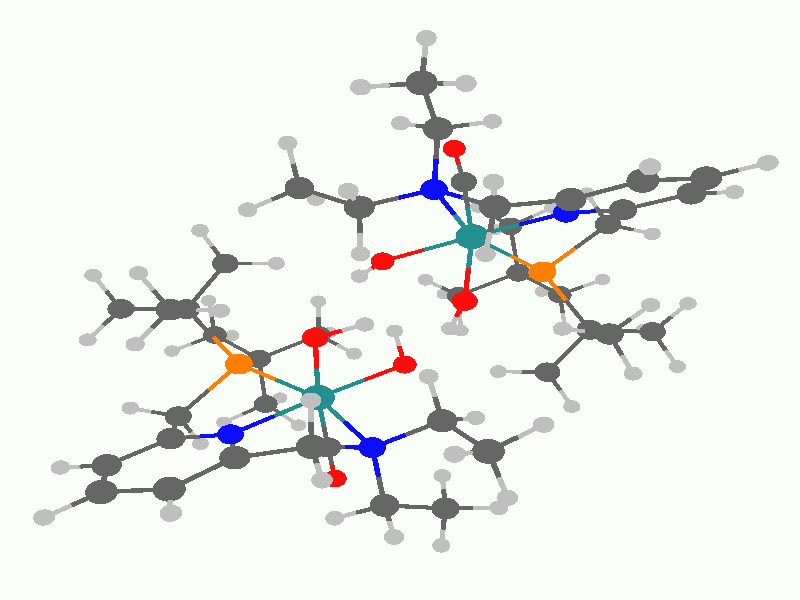 global_settings {
	ambient_light rgb <0.200000002980232, 0.200000002980232, 0.200000002980232>
	max_trace_level 15
}

background { color rgb <0.974929427023728,1,0.97270160982681> }

camera {
	perspective
	location <-0.470935408008446, -21.612779753282, -2.29847526050865>
	angle 40
	up <-0.616991521947924, 0.0740956193651571, -0.783473867487154>
	right <-0.786954160731024, -0.0518146642270916, 0.614832001020737> * 1
	direction <0.00496092254660266, 0.995904151895115, 0.0902790644920466> }

light_source {
	<-85.8230529275135, -79.3100314869976, -11.8177822213309>
	color rgb <1, 1, 1>
	fade_distance 160.955698972854
	fade_power 0
	parallel
	point_at <85.8230529275135, 79.3100314869976, 11.8177822213309>
}

light_source {
	<16.1076207495295, 47.5841976692856, -80.0881575352262>
	color rgb <0.300000011920929, 0.300000011920929, 0.300000011920929>
	fade_distance 160.955698972854
	fade_power 0
	parallel
	point_at <-16.1076207495295, -47.5841976692856, 80.0881575352262>
}

#default {
	finish {ambient .8 diffuse 1 specular 1 roughness .005 metallic 0.5}
}

union {
}
union {
cylinder {
	<-4.42084, -2.44844, -5.00597>, 	<-4.08813586723129, -2.57717510894418, -4.65252805047568>, 0.05
	pigment { rgbt <0.75, 0.75, 0.75, 0> }
}
cylinder {
	<-4.08813586723129, -2.57717510894418, -4.65252805047568>, 	<-3.69183, -2.73052, -4.23152>, 0.05
	pigment { rgbt <0.400000005960464, 0.400000005960464, 0.400000005960464, 0> }
}
cylinder {
	<-2.77234, -3.0485, -4.74444>, 	<-3.19195616277759, -2.90338744038541, -4.51036510825362>, 0.05
	pigment { rgbt <0.75, 0.75, 0.75, 0> }
}
cylinder {
	<-3.19195616277759, -2.90338744038541, -4.51036510825362>, 	<-3.69183, -2.73052, -4.23152>, 0.05
	pigment { rgbt <0.400000005960464, 0.400000005960464, 0.400000005960464, 0> }
}
cylinder {
	<-1.11536, -1.29884, -4.73276>, 	<-0.884022733233201, -1.24971728604551, -4.28938677254403>, 0.05
	pigment { rgbt <0.75, 0.75, 0.75, 0> }
}
cylinder {
	<-0.884022733233201, -1.24971728604551, -4.28938677254403>, 	<-0.60849, -1.19121, -3.76131>, 0.05
	pigment { rgbt <0.400000005960464, 0.400000005960464, 0.400000005960464, 0> }
}
cylinder {
	<4.16382, 1.16053, -4.65719>, 	<4.25564227347063, 1.29186118606761, -4.17981460499805>, 0.05
	pigment { rgbt <0.75, 0.75, 0.75, 0> }
}
cylinder {
	<4.25564227347063, 1.29186118606761, -4.17981460499805>, 	<4.36497, 1.44823, -3.61143>, 0.05
	pigment { rgbt <0.400000005960464, 0.400000005960464, 0.400000005960464, 0> }
}
cylinder {
	<1.68202, 1.04433, -4.26091>, 	<1.77331035025279, 1.23523223200769, -3.80414328127933>, 0.05
	pigment { rgbt <0.75, 0.75, 0.75, 0> }
}
cylinder {
	<1.77331035025279, 1.23523223200769, -3.80414328127933>, 	<1.88201, 1.46254, -3.26027>, 0.05
	pigment { rgbt <0.400000005960464, 0.400000005960464, 0.400000005960464, 0> }
}
cylinder {
	<-3.69183, -2.73052, -4.23152>, 	<-3.91635596223518, -3.2035727506596, -3.94228150436577>, 0.05
	pigment { rgbt <0.400000005960464, 0.400000005960464, 0.400000005960464, 0> }
}
cylinder {
	<-3.91635596223518, -3.2035727506596, -3.94228150436577>, 	<-4.10485, -3.60071, -3.69946>, 0.05
	pigment { rgbt <0.75, 0.75, 0.75, 0> }
}
cylinder {
	<-3.69183, -2.73052, -4.23152>, 	<-3.57702, -2.13332, -3.77439>, 0.05
	pigment { rgbt <0.400000005960464, 0.400000005960464, 0.400000005960464, 0> }
}
cylinder {
	<-3.57702, -2.13332, -3.77439>, 	<-3.46221, -1.53612, -3.31726>, 0.05
	pigment { rgbt <0.400000005960464, 0.400000005960464, 0.400000005960464, 0> }
}
cylinder {
	<3.06562, -0.85253, -3.97218>, 	<3.13559950091484, -0.745791745000331, -3.48466999131091>, 0.05
	pigment { rgbt <0.75, 0.75, 0.75, 0> }
}
cylinder {
	<3.13559950091484, -0.745791745000331, -3.48466999131091>, 	<3.21891, -0.61872, -2.90429>, 0.05
	pigment { rgbt <0.400000005960464, 0.400000005960464, 0.400000005960464, 0> }
}
cylinder {
	<0.45669, -1.41554, -3.91019>, 	<-0.0293635724144169, -1.31317570673527, -3.84225438737016>, 0.05
	pigment { rgbt <0.75, 0.75, 0.75, 0> }
}
cylinder {
	<-0.0293635724144169, -1.31317570673527, -3.84225438737016>, 	<-0.60849, -1.19121, -3.76131>, 0.05
	pigment { rgbt <0.400000005960464, 0.400000005960464, 0.400000005960464, 0> }
}
cylinder {
	<-3.11689, -0.67633, -3.90443>, 	<-3.27443930537578, -1.06860185587004, -3.6365386944356>, 0.05
	pigment { rgbt <0.75, 0.75, 0.75, 0> }
}
cylinder {
	<-3.27443930537578, -1.06860185587004, -3.6365386944356>, 	<-3.46221, -1.53612, -3.31726>, 0.05
	pigment { rgbt <0.400000005960464, 0.400000005960464, 0.400000005960464, 0> }
}
cylinder {
	<-0.60849, -1.19121, -3.76131>, 	<-0.652333603971384, -0.624086323186272, -3.5764384017043>, 0.05
	pigment { rgbt <0.400000005960464, 0.400000005960464, 0.400000005960464, 0> }
}
cylinder {
	<-0.652333603971384, -0.624086323186272, -3.5764384017043>, 	<-0.68914, -0.14799, -3.42124>, 0.05
	pigment { rgbt <0.75, 0.75, 0.75, 0> }
}
cylinder {
	<-0.60849, -1.19121, -3.76131>, 	<-0.88227, -1.65628, -3.23092>, 0.05
	pigment { rgbt <0.400000005960464, 0.400000005960464, 0.400000005960464, 0> }
}
cylinder {
	<-0.88227, -1.65628, -3.23092>, 	<-1.15605, -2.12135, -2.70053>, 0.05
	pigment { rgbt <0.400000005960464, 0.400000005960464, 0.400000005960464, 0> }
}
cylinder {
	<4.36497, 1.44823, -3.61143>, 	<4.42314437222921, 2.04071996511947, -3.59905224257328>, 0.05
	pigment { rgbt <0.400000005960464, 0.400000005960464, 0.400000005960464, 0> }
}
cylinder {
	<4.42314437222921, 2.04071996511947, -3.59905224257328>, 	<4.47194, 2.53769, -3.58867>, 0.05
	pigment { rgbt <0.75, 0.75, 0.75, 0> }
}
cylinder {
	<4.36497, 1.44823, -3.61143>, 	<4.89004854388562, 1.20173027959758, -3.46528280338526>, 0.05
	pigment { rgbt <0.400000005960464, 0.400000005960464, 0.400000005960464, 0> }
}
cylinder {
	<4.89004854388562, 1.20173027959758, -3.46528280338526>, 	<5.33086, 0.99479, -3.34259>, 0.05
	pigment { rgbt <0.75, 0.75, 0.75, 0> }
}
cylinder {
	<4.36497, 1.44823, -3.61143>, 	<3.7901, 1.17781, -3.183015>, 0.05
	pigment { rgbt <0.400000005960464, 0.400000005960464, 0.400000005960464, 0> }
}
cylinder {
	<3.7901, 1.17781, -3.183015>, 	<3.21523, 0.90739, -2.7546>, 0.05
	pigment { rgbt <0.400000005960464, 0.400000005960464, 0.400000005960464, 0> }
}
cylinder {
	<1.90016, 2.55632, -3.36662>, 	<1.89187765718432, 2.05719818595419, -3.31808957804698>, 0.05
	pigment { rgbt <0.75, 0.75, 0.75, 0> }
}
cylinder {
	<1.89187765718432, 2.05719818595419, -3.31808957804698>, 	<1.88201, 1.46254, -3.26027>, 0.05
	pigment { rgbt <0.400000005960464, 0.400000005960464, 0.400000005960464, 0> }
}
cylinder {
	<-3.46221, -1.53612, -3.31726>, 	<-3.98018900602792, -1.36993506889937, -3.06896930768989>, 0.05
	pigment { rgbt <0.400000005960464, 0.400000005960464, 0.400000005960464, 0> }
}
cylinder {
	<-3.98018900602792, -1.36993506889937, -3.06896930768989>, 	<-4.41501, -1.23043, -2.86054>, 0.05
	pigment { rgbt <0.75, 0.75, 0.75, 0> }
}
cylinder {
	<-3.46221, -1.53612, -3.31726>, 	<-2.97030554007566, -1.63276722740413, -2.75672030808076>, 0.05
	pigment { rgbt <0.400000005960464, 0.400000005960464, 0.400000005960464, 0> }
}
cylinder {
	<-2.97030554007566, -1.63276722740413, -2.75672030808076>, 	<-2.4941, -1.72633, -2.21407>, 0.05
	pigment { rgbt <0.0500000007450581, 0.0500000007450581, 1, 0> }
}
cylinder {
	<1.88201, 1.46254, -3.26027>, 	<2.54862, 1.184965, -3.007435>, 0.05
	pigment { rgbt <0.400000005960464, 0.400000005960464, 0.400000005960464, 0> }
}
cylinder {
	<2.54862, 1.184965, -3.007435>, 	<3.21523, 0.90739, -2.7546>, 0.05
	pigment { rgbt <0.400000005960464, 0.400000005960464, 0.400000005960464, 0> }
}
cylinder {
	<1.88201, 1.46254, -3.26027>, 	<1.41984403419989, 1.32441756114436, -2.90733634316185>, 0.05
	pigment { rgbt <0.400000005960464, 0.400000005960464, 0.400000005960464, 0> }
}
cylinder {
	<1.41984403419989, 1.32441756114436, -2.90733634316185>, 	<1.03191, 1.20848, -2.61109>, 0.05
	pigment { rgbt <0.75, 0.75, 0.75, 0> }
}
cylinder {
	<-1.19394, -3.16363, -3.07447>, 	<-1.1766364772204, -2.68764383682442, -2.90369989421473>, 0.05
	pigment { rgbt <0.75, 0.75, 0.75, 0> }
}
cylinder {
	<-1.1766364772204, -2.68764383682442, -2.90369989421473>, 	<-1.15605, -2.12135, -2.70053>, 0.05
	pigment { rgbt <0.400000005960464, 0.400000005960464, 0.400000005960464, 0> }
}
cylinder {
	<3.21891, -0.61872, -2.90429>, 	<3.21707, 0.144335, -2.829445>, 0.05
	pigment { rgbt <0.400000005960464, 0.400000005960464, 0.400000005960464, 0> }
}
cylinder {
	<3.21707, 0.144335, -2.829445>, 	<3.21523, 0.90739, -2.7546>, 0.05
	pigment { rgbt <0.400000005960464, 0.400000005960464, 0.400000005960464, 0> }
}
cylinder {
	<3.21891, -0.61872, -2.90429>, 	<3.74703151561761, -0.854648014886741, -2.74952865834527>, 0.05
	pigment { rgbt <0.400000005960464, 0.400000005960464, 0.400000005960464, 0> }
}
cylinder {
	<3.74703151561761, -0.854648014886741, -2.74952865834527>, 	<4.19048, -1.05275, -2.61958>, 0.05
	pigment { rgbt <0.75, 0.75, 0.75, 0> }
}
cylinder {
	<3.21891, -0.61872, -2.90429>, 	<2.78751764246967, -0.870723844202759, -2.57410468233532>, 0.05
	pigment { rgbt <0.400000005960464, 0.400000005960464, 0.400000005960464, 0> }
}
cylinder {
	<2.78751764246967, -0.870723844202759, -2.57410468233532>, 	<2.42528, -1.08233, -2.29685>, 0.05
	pigment { rgbt <0.75, 0.75, 0.75, 0> }
}
cylinder {
	<-3.88678, 1.76908, -2.83721>, 	<-3.64696472883295, 1.46525254752365, -2.42150386421602>, 0.05
	pigment { rgbt <1, 0.0500000007450581, 0.0500000007450581, 0> }
}
cylinder {
	<-3.64696472883295, 1.46525254752365, -2.42150386421602>, 	<-3.39499, 1.14602, -1.98472>, 0.05
	pigment { rgbt <0.400000005960464, 0.400000005960464, 0.400000005960464, 0> }
}
cylinder {
	<3.21523, 0.90739, -2.7546>, 	<3.3034345124348, 1.10315047017782, -1.83273145553524>, 0.05
	pigment { rgbt <0.400000005960464, 0.400000005960464, 0.400000005960464, 0> }
}
cylinder {
	<3.3034345124348, 1.10315047017782, -1.83273145553524>, 	<3.39313, 1.30222, -0.89528>, 0.05
	pigment { rgbt <1, 0.5, 0, 0> }
}
cylinder {
	<3.14665, 3.90086, -2.70611>, 	<3.40990341228921, 3.9733705665972, -2.28711900044965>, 0.05
	pigment { rgbt <0.75, 0.75, 0.75, 0> }
}
cylinder {
	<3.40990341228921, 3.9733705665972, -2.28711900044965>, 	<3.72369, 4.0598, -1.7877>, 0.05
	pigment { rgbt <0.400000005960464, 0.400000005960464, 0.400000005960464, 0> }
}
cylinder {
	<-1.15605, -2.12135, -2.70053>, 	<-1.83594227256626, -1.92063175665399, -2.45334910622728>, 0.05
	pigment { rgbt <0.400000005960464, 0.400000005960464, 0.400000005960464, 0> }
}
cylinder {
	<-1.83594227256626, -1.92063175665399, -2.45334910622728>, 	<-2.4941, -1.72633, -2.21407>, 0.05
	pigment { rgbt <0.0500000007450581, 0.0500000007450581, 1, 0> }
}
cylinder {
	<-1.15605, -2.12135, -2.70053>, 	<-0.796387454640821, -2.11639667444485, -2.22418428623954>, 0.05
	pigment { rgbt <0.400000005960464, 0.400000005960464, 0.400000005960464, 0> }
}
cylinder {
	<-0.796387454640821, -2.11639667444485, -2.22418428623954>, 	<-0.49457, -2.11224, -1.82445>, 0.05
	pigment { rgbt <0.75, 0.75, 0.75, 0> }
}
cylinder {
	<-2.4941, -1.72633, -2.21407>, 	<-2.73024073784883, -2.22895970941482, -1.74676130619668>, 0.05
	pigment { rgbt <0.0500000007450581, 0.0500000007450581, 1, 0> }
}
cylinder {
	<-2.73024073784883, -2.22895970941482, -1.74676130619668>, 	<-2.97419, -2.74821, -1.264>, 0.05
	pigment { rgbt <0.400000005960464, 0.400000005960464, 0.400000005960464, 0> }
}
cylinder {
	<-2.4941, -1.72633, -2.21407>, 	<-2.50552238424368, -0.849176823492165, -1.51630039548803>, 0.05
	pigment { rgbt <0.0500000007450581, 0.0500000007450581, 1, 0> }
}
cylinder {
	<-2.50552238424368, -0.849176823492165, -1.51630039548803>, 	<-2.51776, 0.09058, -0.76873>, 0.05
	pigment { rgbt <0.140000000596046, 0.560000002384186, 0.560000002384186, 0> }
}
cylinder {
	<4.79216, 3.92069, -2.01152>, 	<4.30452844569287, 3.98417744047064, -1.90937235478299>, 0.05
	pigment { rgbt <0.75, 0.75, 0.75, 0> }
}
cylinder {
	<4.30452844569287, 3.98417744047064, -1.90937235478299>, 	<3.72369, 4.0598, -1.7877>, 0.05
	pigment { rgbt <0.400000005960464, 0.400000005960464, 0.400000005960464, 0> }
}
cylinder {
	<-3.39499, 1.14602, -1.98472>, 	<-2.96977068872569, 0.634417033969021, -1.39529370322898>, 0.05
	pigment { rgbt <0.400000005960464, 0.400000005960464, 0.400000005960464, 0> }
}
cylinder {
	<-2.96977068872569, 0.634417033969021, -1.39529370322898>, 	<-2.51776, 0.09058, -0.76873>, 0.05
	pigment { rgbt <0.140000000596046, 0.560000002384186, 0.560000002384186, 0> }
}
cylinder {
	<3.72369, 4.0598, -1.7877>, 	<3.64940214868672, 4.63330786471136, -1.62962906206145>, 0.05
	pigment { rgbt <0.400000005960464, 0.400000005960464, 0.400000005960464, 0> }
}
cylinder {
	<3.64940214868672, 4.63330786471136, -1.62962906206145>, 	<3.58701, 5.11498, -1.49687>, 0.05
	pigment { rgbt <0.75, 0.75, 0.75, 0> }
}
cylinder {
	<3.72369, 4.0598, -1.7877>, 	<3.491055, 3.622865, -1.20544>, 0.05
	pigment { rgbt <0.400000005960464, 0.400000005960464, 0.400000005960464, 0> }
}
cylinder {
	<3.491055, 3.622865, -1.20544>, 	<3.25842, 3.18593, -0.62318>, 0.05
	pigment { rgbt <0.400000005960464, 0.400000005960464, 0.400000005960464, 0> }
}
cylinder {
	<-3.1529, -3.72018, -1.75468>, 	<-3.07131942228876, -3.27647861721227, -1.53068605522158>, 0.05
	pigment { rgbt <0.75, 0.75, 0.75, 0> }
}
cylinder {
	<-3.07131942228876, -3.27647861721227, -1.53068605522158>, 	<-2.97419, -2.74821, -1.264>, 0.05
	pigment { rgbt <0.400000005960464, 0.400000005960464, 0.400000005960464, 0> }
}
cylinder {
	<5.89468, 1.17571, -1.33728>, 	<5.5710082907597, 1.02495523011785, -0.985674010024246>, 0.05
	pigment { rgbt <0.75, 0.75, 0.75, 0> }
}
cylinder {
	<5.5710082907597, 1.02495523011785, -0.985674010024246>, 	<5.18533, 0.84532, -0.56671>, 0.05
	pigment { rgbt <0.400000005960464, 0.400000005960464, 0.400000005960464, 0> }
}
cylinder {
	<-0.11798, 0.2395, -1.31847>, 	<-0.404268230080055, 0.589100675532531, -1.31364849944952>, 0.05
	pigment { rgbt <0.75, 0.75, 0.75, 0> }
}
cylinder {
	<-0.404268230080055, 0.589100675532531, -1.31364849944952>, 	<-0.73313, 0.99069, -1.30811>, 0.05
	pigment { rgbt <1, 0.0500000007450581, 0.0500000007450581, 0> }
}
cylinder {
	<-0.73313, 0.99069, -1.30811>, 	<-1.58889509193323, 0.559069598628278, -1.0494667096334>, 0.05
	pigment { rgbt <1, 0.0500000007450581, 0.0500000007450581, 0> }
}
cylinder {
	<-1.58889509193323, 0.559069598628278, -1.0494667096334>, 	<-2.51776, 0.09058, -0.76873>, 0.05
	pigment { rgbt <0.140000000596046, 0.560000002384186, 0.560000002384186, 0> }
}
cylinder {
	<-2.97419, -2.74821, -1.264>, 	<-3.589055, -2.512795, -0.90601>, 0.05
	pigment { rgbt <0.400000005960464, 0.400000005960464, 0.400000005960464, 0> }
}
cylinder {
	<-3.589055, -2.512795, -0.90601>, 	<-4.20392, -2.27738, -0.54802>, 0.05
	pigment { rgbt <0.400000005960464, 0.400000005960464, 0.400000005960464, 0> }
}
cylinder {
	<-2.97419, -2.74821, -1.264>, 	<-2.53895742314107, -2.80619136525526, -0.856575866437773>, 0.05
	pigment { rgbt <0.400000005960464, 0.400000005960464, 0.400000005960464, 0> }
}
cylinder {
	<-2.53895742314107, -2.80619136525526, -0.856575866437773>, 	<-2.17348, -2.85488, -0.51445>, 0.05
	pigment { rgbt <0.75, 0.75, 0.75, 0> }
}
cylinder {
	<1.12549, 3.11974, -1.16533>, 	<1.42138642864453, 3.25994205532863, -0.78541455551408>, 0.05
	pigment { rgbt <0.75, 0.75, 0.75, 0> }
}
cylinder {
	<1.42138642864453, 3.25994205532863, -0.78541455551408>, 	<1.77392, 3.42698, -0.33278>, 0.05
	pigment { rgbt <0.400000005960464, 0.400000005960464, 0.400000005960464, 0> }
}
cylinder {
	<-3.4845, 3.3983, -1.16373>, 	<-3.61472517646832, 3.60069459348196, -0.726065205399569>, 0.05
	pigment { rgbt <0.75, 0.75, 0.75, 0> }
}
cylinder {
	<-3.61472517646832, 3.60069459348196, -0.726065205399569>, 	<-3.76998, 3.84199, -0.20428>, 0.05
	pigment { rgbt <0.400000005960464, 0.400000005960464, 0.400000005960464, 0> }
}
cylinder {
	<7.28349, -0.91982, -1.0639>, 	<6.88738195896312, -1.13529237802691, -0.854473889527075>, 0.05
	pigment { rgbt <0.75, 0.75, 0.75, 0> }
}
cylinder {
	<6.88738195896312, -1.13529237802691, -0.854473889527075>, 	<6.41479, -1.39237, -0.60461>, 0.05
	pigment { rgbt <0.400000005960464, 0.400000005960464, 0.400000005960464, 0> }
}
cylinder {
	<3.39313, 1.30222, -0.89528>, 	<3.3252101847566, 2.2519730634114, -0.758089132746419>, 0.05
	pigment { rgbt <1, 0.5, 0, 0> }
}
cylinder {
	<3.3252101847566, 2.2519730634114, -0.758089132746419>, 	<3.25842, 3.18593, -0.62318>, 0.05
	pigment { rgbt <0.400000005960464, 0.400000005960464, 0.400000005960464, 0> }
}
cylinder {
	<3.39313, 1.30222, -0.89528>, 	<4.29686254361419, 1.07182417410037, -0.729595700337398>, 0.05
	pigment { rgbt <1, 0.5, 0, 0> }
}
cylinder {
	<4.29686254361419, 1.07182417410037, -0.729595700337398>, 	<5.18533, 0.84532, -0.56671>, 0.05
	pigment { rgbt <0.400000005960464, 0.400000005960464, 0.400000005960464, 0> }
}
cylinder {
	<3.39313, 1.30222, -0.89528>, 	<2.94822463364259, 0.590028430521266, -0.124122819022858>, 0.05
	pigment { rgbt <1, 0.5, 0, 0> }
}
cylinder {
	<2.94822463364259, 0.590028430521266, -0.124122819022858>, 	<2.48771, -0.14715, 0.67409>, 0.05
	pigment { rgbt <0.140000000596046, 0.560000002384186, 0.560000002384186, 0> }
}
cylinder {
	<-2.51776, 0.09058, -0.76873>, 	<-3.38547785085295, -0.461017554298843, -0.483435250488845>, 0.05
	pigment { rgbt <0.140000000596046, 0.560000002384186, 0.560000002384186, 0> }
}
cylinder {
	<-3.38547785085295, -0.461017554298843, -0.483435250488845>, 	<-4.18814, -0.97126, -0.21953>, 0.05
	pigment { rgbt <0.0500000007450581, 0.0500000007450581, 1, 0> }
}
cylinder {
	<-2.51776, 0.09058, -0.76873>, 	<-1.88726808668776, -0.565882010615889, -0.198304022303463>, 0.05
	pigment { rgbt <0.140000000596046, 0.560000002384186, 0.560000002384186, 0> }
}
cylinder {
	<-1.88726808668776, -0.565882010615889, -0.198304022303463>, 	<-1.30655, -1.17052, 0.32709>, 0.05
	pigment { rgbt <1, 0.0500000007450581, 0.0500000007450581, 0> }
}
cylinder {
	<-2.51776, 0.09058, -0.76873>, 	<-2.87175305756607, 0.745544725203721, 0.142155505408899>, 0.05
	pigment { rgbt <0.140000000596046, 0.560000002384186, 0.560000002384186, 0> }
}
cylinder {
	<-2.87175305756607, 0.745544725203721, 0.142155505408899>, 	<-3.21371, 1.37824, 1.02207>, 0.05
	pigment { rgbt <1, 0.5, 0, 0> }
}
cylinder {
	<1.44261, -1.31103, -0.69485>, 	<0.949183628981974, -1.29801063711318, -0.527581116474214>, 0.05
	pigment { rgbt <1, 0.0500000007450581, 0.0500000007450581, 0> }
}
cylinder {
	<0.949183628981974, -1.29801063711318, -0.527581116474214>, 	<0.51938, -1.28667, -0.38188>, 0.05
	pigment { rgbt <0.75, 0.75, 0.75, 0> }
}
cylinder {
	<1.44261, -1.31103, -0.69485>, 	<1.9438423542646, -0.752830485617178, -0.0383032398363922>, 0.05
	pigment { rgbt <1, 0.0500000007450581, 0.0500000007450581, 0> }
}
cylinder {
	<1.9438423542646, -0.752830485617178, -0.0383032398363922>, 	<2.48771, -0.14715, 0.67409>, 0.05
	pigment { rgbt <0.140000000596046, 0.560000002384186, 0.560000002384186, 0> }
}
cylinder {
	<3.25842, 3.18593, -0.62318>, 	<2.51617, 3.306455, -0.47798>, 0.05
	pigment { rgbt <0.400000005960464, 0.400000005960464, 0.400000005960464, 0> }
}
cylinder {
	<2.51617, 3.306455, -0.47798>, 	<1.77392, 3.42698, -0.33278>, 0.05
	pigment { rgbt <0.400000005960464, 0.400000005960464, 0.400000005960464, 0> }
}
cylinder {
	<3.25842, 3.18593, -0.62318>, 	<3.666965, 3.39808, -0.01233>, 0.05
	pigment { rgbt <0.400000005960464, 0.400000005960464, 0.400000005960464, 0> }
}
cylinder {
	<3.666965, 3.39808, -0.01233>, 	<4.07551, 3.61023, 0.59852>, 0.05
	pigment { rgbt <0.400000005960464, 0.400000005960464, 0.400000005960464, 0> }
}
cylinder {
	<6.41479, -1.39237, -0.60461>, 	<5.850155, -1.01063, -0.46164>, 0.05
	pigment { rgbt <0.400000005960464, 0.400000005960464, 0.400000005960464, 0> }
}
cylinder {
	<5.850155, -1.01063, -0.46164>, 	<5.28552, -0.62889, -0.31867>, 0.05
	pigment { rgbt <0.400000005960464, 0.400000005960464, 0.400000005960464, 0> }
}
cylinder {
	<6.41479, -1.39237, -0.60461>, 	<6.41587, -2.07012, -0.44645>, 0.05
	pigment { rgbt <0.400000005960464, 0.400000005960464, 0.400000005960464, 0> }
}
cylinder {
	<6.41587, -2.07012, -0.44645>, 	<6.41695, -2.74787, -0.28829>, 0.05
	pigment { rgbt <0.400000005960464, 0.400000005960464, 0.400000005960464, 0> }
}
cylinder {
	<5.18533, 0.84532, -0.56671>, 	<5.235425, 0.108215, -0.44269>, 0.05
	pigment { rgbt <0.400000005960464, 0.400000005960464, 0.400000005960464, 0> }
}
cylinder {
	<5.235425, 0.108215, -0.44269>, 	<5.28552, -0.62889, -0.31867>, 0.05
	pigment { rgbt <0.400000005960464, 0.400000005960464, 0.400000005960464, 0> }
}
cylinder {
	<5.18533, 0.84532, -0.56671>, 	<5.32649269462766, 1.12816175196718, -0.0576524616669265>, 0.05
	pigment { rgbt <0.400000005960464, 0.400000005960464, 0.400000005960464, 0> }
}
cylinder {
	<5.32649269462766, 1.12816175196718, -0.0576524616669265>, 	<5.44504, 1.36569, 0.36985>, 0.05
	pigment { rgbt <0.75, 0.75, 0.75, 0> }
}
cylinder {
	<-4.20392, -2.27738, -0.54802>, 	<-4.19588940912387, -1.61268320943424, -0.380848339866976>, 0.05
	pigment { rgbt <0.400000005960464, 0.400000005960464, 0.400000005960464, 0> }
}
cylinder {
	<-4.19588940912387, -1.61268320943424, -0.380848339866976>, 	<-4.18814, -0.97126, -0.21953>, 0.05
	pigment { rgbt <0.0500000007450581, 0.0500000007450581, 1, 0> }
}
cylinder {
	<-4.20392, -2.27738, -0.54802>, 	<-4.74146, -2.68232, -0.374755>, 0.05
	pigment { rgbt <0.400000005960464, 0.400000005960464, 0.400000005960464, 0> }
}
cylinder {
	<-4.74146, -2.68232, -0.374755>, 	<-5.279, -3.08726, -0.20149>, 0.05
	pigment { rgbt <0.400000005960464, 0.400000005960464, 0.400000005960464, 0> }
}
cylinder {
	<7.29594, -3.35964, -0.49892>, 	<6.89510159004883, -3.08065967706592, -0.402868174281829>, 0.05
	pigment { rgbt <0.75, 0.75, 0.75, 0> }
}
cylinder {
	<6.89510159004883, -3.08065967706592, -0.402868174281829>, 	<6.41695, -2.74787, -0.28829>, 0.05
	pigment { rgbt <0.400000005960464, 0.400000005960464, 0.400000005960464, 0> }
}
cylinder {
	<-5.27592, -4.14092, -0.48292>, 	<-5.27732444178365, -3.66046411371445, -0.354591411957042>, 0.05
	pigment { rgbt <0.75, 0.75, 0.75, 0> }
}
cylinder {
	<-5.27732444178365, -3.66046411371445, -0.354591411957042>, 	<-5.279, -3.08726, -0.20149>, 0.05
	pigment { rgbt <0.400000005960464, 0.400000005960464, 0.400000005960464, 0> }
}
cylinder {
	<1.77392, 3.42698, -0.33278>, 	<1.68470249643327, 4.01105435795258, -0.230882360227287>, 0.05
	pigment { rgbt <0.400000005960464, 0.400000005960464, 0.400000005960464, 0> }
}
cylinder {
	<1.68470249643327, 4.01105435795258, -0.230882360227287>, 	<1.60977, 4.50161, -0.1453>, 0.05
	pigment { rgbt <0.75, 0.75, 0.75, 0> }
}
cylinder {
	<1.77392, 3.42698, -0.33278>, 	<1.59884797019623, 3.11510780381993, 0.146509853298347>, 0.05
	pigment { rgbt <0.400000005960464, 0.400000005960464, 0.400000005960464, 0> }
}
cylinder {
	<1.59884797019623, 3.11510780381993, 0.146509853298347>, 	<1.45188, 2.8533, 0.54886>, 0.05
	pigment { rgbt <0.75, 0.75, 0.75, 0> }
}
cylinder {
	<5.28552, -0.62889, -0.31867>, 	<4.73173769152158, -0.921083422177627, -0.0358452094401414>, 0.05
	pigment { rgbt <0.400000005960464, 0.400000005960464, 0.400000005960464, 0> }
}
cylinder {
	<4.73173769152158, -0.921083422177627, -0.0358452094401414>, 	<4.1973, -1.20307, 0.2371>, 0.05
	pigment { rgbt <0.0500000007450581, 0.0500000007450581, 1, 0> }
}
cylinder {
	<6.41695, -2.74787, -0.28829>, 	<5.85507, -3.030815, 0.00986500000000001>, 0.05
	pigment { rgbt <0.400000005960464, 0.400000005960464, 0.400000005960464, 0> }
}
cylinder {
	<5.85507, -3.030815, 0.00986500000000001>, 	<5.29319, -3.31376, 0.30802>, 0.05
	pigment { rgbt <0.400000005960464, 0.400000005960464, 0.400000005960464, 0> }
}
cylinder {
	<-3.54789, 4.92029, -0.26501>, 	<-3.64926671699757, 4.42808182341179, -0.237288769763329>, 0.05
	pigment { rgbt <0.75, 0.75, 0.75, 0> }
}
cylinder {
	<-3.64926671699757, 4.42808182341179, -0.237288769763329>, 	<-3.76998, 3.84199, -0.20428>, 0.05
	pigment { rgbt <0.400000005960464, 0.400000005960464, 0.400000005960464, 0> }
}
cylinder {
	<-4.18814, -0.97126, -0.21953>, 	<-4.69092313237918, -0.695948480245058, 0.114809118954604>, 0.05
	pigment { rgbt <0.0500000007450581, 0.0500000007450581, 1, 0> }
}
cylinder {
	<-4.69092313237918, -0.695948480245058, 0.114809118954604>, 	<-5.21189, -0.41068, 0.46124>, 0.05
	pigment { rgbt <0.400000005960464, 0.400000005960464, 0.400000005960464, 0> }
}
cylinder {
	<-3.76998, 3.84199, -0.20428>, 	<-4.36199292483512, 3.78874536600837, -0.133635052235307>, 0.05
	pigment { rgbt <0.400000005960464, 0.400000005960464, 0.400000005960464, 0> }
}
cylinder {
	<-4.36199292483512, 3.78874536600837, -0.133635052235307>, 	<-4.85906, 3.74404, -0.07432>, 0.05
	pigment { rgbt <0.75, 0.75, 0.75, 0> }
}
cylinder {
	<-3.76998, 3.84199, -0.20428>, 	<-3.37577, 3.55272, 0.38367>, 0.05
	pigment { rgbt <0.400000005960464, 0.400000005960464, 0.400000005960464, 0> }
}
cylinder {
	<-3.37577, 3.55272, 0.38367>, 	<-2.98156, 3.26345, 0.97162>, 0.05
	pigment { rgbt <0.400000005960464, 0.400000005960464, 0.400000005960464, 0> }
}
cylinder {
	<-5.279, -3.08726, -0.20149>, 	<-5.811395, -2.808735, 0.15106>, 0.05
	pigment { rgbt <0.400000005960464, 0.400000005960464, 0.400000005960464, 0> }
}
cylinder {
	<-5.811395, -2.808735, 0.15106>, 	<-6.34379, -2.53021, 0.50361>, 0.05
	pigment { rgbt <0.400000005960464, 0.400000005960464, 0.400000005960464, 0> }
}
cylinder {
	<-1.17142, 2.92058, -0.19928>, 	<-1.31537269947332, 3.16942680213321, 0.212788652780447>, 0.05
	pigment { rgbt <0.75, 0.75, 0.75, 0> }
}
cylinder {
	<-1.31537269947332, 3.16942680213321, 0.212788652780447>, 	<-1.48683, 3.46582, 0.70359>, 0.05
	pigment { rgbt <0.400000005960464, 0.400000005960464, 0.400000005960464, 0> }
}
cylinder {
	<-5.32999, 1.63204, -0.11068>, 	<-5.20120769336544, 1.36351149998898, 0.294764714295074>, 0.05
	pigment { rgbt <0.75, 0.75, 0.75, 0> }
}
cylinder {
	<-5.20120769336544, 1.36351149998898, 0.294764714295074>, 	<-5.04785, 1.04374, 0.77758>, 0.05
	pigment { rgbt <0.400000005960464, 0.400000005960464, 0.400000005960464, 0> }
}
cylinder {
	<2.2132, -3.13261, 0.23384>, 	<2.51971762088485, -3.07981644140331, 0.629976569641455>, 0.05
	pigment { rgbt <0.75, 0.75, 0.75, 0> }
}
cylinder {
	<2.51971762088485, -3.07981644140331, 0.629976569641455>, 	<2.88466, -3.01696, 1.10162>, 0.05
	pigment { rgbt <0.400000005960464, 0.400000005960464, 0.400000005960464, 0> }
}
cylinder {
	<4.1973, -1.20307, 0.2371>, 	<4.19118606419762, -1.84503325924964, 0.392718081639791>, 0.05
	pigment { rgbt <0.0500000007450581, 0.0500000007450581, 1, 0> }
}
cylinder {
	<4.19118606419762, -1.84503325924964, 0.392718081639791>, 	<4.18485, -2.51032, 0.55399>, 0.05
	pigment { rgbt <0.400000005960464, 0.400000005960464, 0.400000005960464, 0> }
}
cylinder {
	<4.1973, -1.20307, 0.2371>, 	<3.37575964833143, -0.695649572801737, 0.447094746269953>, 0.05
	pigment { rgbt <0.0500000007450581, 0.0500000007450581, 1, 0> }
}
cylinder {
	<3.37575964833143, -0.695649572801737, 0.447094746269953>, 	<2.48771, -0.14715, 0.67409>, 0.05
	pigment { rgbt <0.140000000596046, 0.560000002384186, 0.560000002384186, 0> }
}
cylinder {
	<5.29319, -3.31376, 0.30802>, 	<4.73902, -2.91204, 0.431005>, 0.05
	pigment { rgbt <0.400000005960464, 0.400000005960464, 0.400000005960464, 0> }
}
cylinder {
	<4.73902, -2.91204, 0.431005>, 	<4.18485, -2.51032, 0.55399>, 0.05
	pigment { rgbt <0.400000005960464, 0.400000005960464, 0.400000005960464, 0> }
}
cylinder {
	<5.29319, -3.31376, 0.30802>, 	<5.27884427438199, -3.8884268107445, 0.454621673854467>, 0.05
	pigment { rgbt <0.400000005960464, 0.400000005960464, 0.400000005960464, 0> }
}
cylinder {
	<5.27884427438199, -3.8884268107445, 0.454621673854467>, 	<5.26682, -4.3701, 0.5775>, 0.05
	pigment { rgbt <0.75, 0.75, 0.75, 0> }
}
cylinder {
	<-1.30655, -1.17052, 0.32709>, 	<-0.968390529790179, -0.852480676433476, 0.574508516845614>, 0.05
	pigment { rgbt <1, 0.0500000007450581, 0.0500000007450581, 0> }
}
cylinder {
	<-0.968390529790179, -0.852480676433476, 0.574508516845614>, 	<-0.67343, -0.57507, 0.79032>, 0.05
	pigment { rgbt <0.75, 0.75, 0.75, 0> }
}
cylinder {
	<0.26065, 1.02485, 0.36109>, 	<0.442178994909132, 0.845258059390783, 0.73805659845732>, 0.05
	pigment { rgbt <0.75, 0.75, 0.75, 0> }
}
cylinder {
	<0.442178994909132, 0.845258059390783, 0.73805659845732>, 	<0.6505, 0.63916, 1.17066>, 0.05
	pigment { rgbt <1, 0.0500000007450581, 0.0500000007450581, 0> }
}
cylinder {
	<5.15955, 3.50693, 0.4345>, 	<4.66478056003923, 3.55407741443853, 0.509360783312762>, 0.05
	pigment { rgbt <0.75, 0.75, 0.75, 0> }
}
cylinder {
	<4.66478056003923, 3.55407741443853, 0.509360783312762>, 	<4.07551, 3.61023, 0.59852>, 0.05
	pigment { rgbt <0.400000005960464, 0.400000005960464, 0.400000005960464, 0> }
}
cylinder {
	<-5.21189, -0.41068, 0.46124>, 	<-5.12987, 0.31653, 0.61941>, 0.05
	pigment { rgbt <0.400000005960464, 0.400000005960464, 0.400000005960464, 0> }
}
cylinder {
	<-5.12987, 0.31653, 0.61941>, 	<-5.04785, 1.04374, 0.77758>, 0.05
	pigment { rgbt <0.400000005960464, 0.400000005960464, 0.400000005960464, 0> }
}
cylinder {
	<-5.21189, -0.41068, 0.46124>, 	<-5.7614, -0.79482, 0.64929>, 0.05
	pigment { rgbt <0.400000005960464, 0.400000005960464, 0.400000005960464, 0> }
}
cylinder {
	<-5.7614, -0.79482, 0.64929>, 	<-6.31091, -1.17896, 0.83734>, 0.05
	pigment { rgbt <0.400000005960464, 0.400000005960464, 0.400000005960464, 0> }
}
cylinder {
	<-6.34379, -2.53021, 0.50361>, 	<-6.80843679769446, -2.86538388358088, 0.659270158705944>, 0.05
	pigment { rgbt <0.400000005960464, 0.400000005960464, 0.400000005960464, 0> }
}
cylinder {
	<-6.80843679769446, -2.86538388358088, 0.659270158705944>, 	<-7.19795, -3.14636, 0.78976>, 0.05
	pigment { rgbt <0.75, 0.75, 0.75, 0> }
}
cylinder {
	<-6.34379, -2.53021, 0.50361>, 	<-6.32735, -1.854585, 0.670475>, 0.05
	pigment { rgbt <0.400000005960464, 0.400000005960464, 0.400000005960464, 0> }
}
cylinder {
	<-6.32735, -1.854585, 0.670475>, 	<-6.31091, -1.17896, 0.83734>, 0.05
	pigment { rgbt <0.400000005960464, 0.400000005960464, 0.400000005960464, 0> }
}
cylinder {
	<4.18485, -2.51032, 0.55399>, 	<3.534755, -2.76364, 0.827805>, 0.05
	pigment { rgbt <0.400000005960464, 0.400000005960464, 0.400000005960464, 0> }
}
cylinder {
	<3.534755, -2.76364, 0.827805>, 	<2.88466, -3.01696, 1.10162>, 0.05
	pigment { rgbt <0.400000005960464, 0.400000005960464, 0.400000005960464, 0> }
}
cylinder {
	<-1.28687, 4.54268, 0.57069>, 	<-1.37815058166703, 4.05109964805981, 0.631358080133769>, 0.05
	pigment { rgbt <0.75, 0.75, 0.75, 0> }
}
cylinder {
	<-1.37815058166703, 4.05109964805981, 0.631358080133769>, 	<-1.48683, 3.46582, 0.70359>, 0.05
	pigment { rgbt <0.400000005960464, 0.400000005960464, 0.400000005960464, 0> }
}
cylinder {
	<4.07551, 3.61023, 0.59852>, 	<3.96887542403627, 4.19164090732657, 0.697757172534061>, 0.05
	pigment { rgbt <0.400000005960464, 0.400000005960464, 0.400000005960464, 0> }
}
cylinder {
	<3.96887542403627, 4.19164090732657, 0.697757172534061>, 	<3.87932, 4.67993, 0.7811>, 0.05
	pigment { rgbt <0.75, 0.75, 0.75, 0> }
}
cylinder {
	<4.07551, 3.61023, 0.59852>, 	<3.92654343887142, 3.31749629477236, 1.09469993203074>, 0.05
	pigment { rgbt <0.400000005960464, 0.400000005960464, 0.400000005960464, 0> }
}
cylinder {
	<3.92654343887142, 3.31749629477236, 1.09469993203074>, 	<3.80161, 3.07199, 1.51083>, 0.05
	pigment { rgbt <0.75, 0.75, 0.75, 0> }
}
cylinder {
	<2.48771, -0.14715, 0.67409>, 	<1.53127544861091, 0.262195721013249, 0.932599754020106>, 0.05
	pigment { rgbt <0.140000000596046, 0.560000002384186, 0.560000002384186, 0> }
}
cylinder {
	<1.53127544861091, 0.262195721013249, 0.932599754020106>, 	<0.6505, 0.63916, 1.17066>, 0.05
	pigment { rgbt <1, 0.0500000007450581, 0.0500000007450581, 0> }
}
cylinder {
	<2.48771, -0.14715, 0.67409>, 	<2.34929613533575, -1.12398242912678, 1.35031443534928>, 0.05
	pigment { rgbt <0.140000000596046, 0.560000002384186, 0.560000002384186, 0> }
}
cylinder {
	<2.34929613533575, -1.12398242912678, 1.35031443534928>, 	<2.22014, -2.03548, 1.98131>, 0.05
	pigment { rgbt <0.0500000007450581, 0.0500000007450581, 1, 0> }
}
cylinder {
	<2.48771, -0.14715, 0.67409>, 	<2.91543020478641, 0.327490595925928, 1.36561565928551>, 0.05
	pigment { rgbt <0.140000000596046, 0.560000002384186, 0.560000002384186, 0> }
}
cylinder {
	<2.91543020478641, 0.327490595925928, 1.36561565928551>, 	<3.31771, 0.7739, 2.01601>, 0.05
	pigment { rgbt <0.400000005960464, 0.400000005960464, 0.400000005960464, 0> }
}
cylinder {
	<-1.48683, 3.46582, 0.70359>, 	<-2.234195, 3.364635, 0.837605>, 0.05
	pigment { rgbt <0.400000005960464, 0.400000005960464, 0.400000005960464, 0> }
}
cylinder {
	<-2.234195, 3.364635, 0.837605>, 	<-2.98156, 3.26345, 0.97162>, 0.05
	pigment { rgbt <0.400000005960464, 0.400000005960464, 0.400000005960464, 0> }
}
cylinder {
	<-1.48683, 3.46582, 0.70359>, 	<-1.14823125933134, 3.26863935369822, 1.15416512104105>, 0.05
	pigment { rgbt <0.400000005960464, 0.400000005960464, 0.400000005960464, 0> }
}
cylinder {
	<-1.14823125933134, 3.26863935369822, 1.15416512104105>, 	<-0.86407, 3.10316, 1.5323>, 0.05
	pigment { rgbt <0.75, 0.75, 0.75, 0> }
}
cylinder {
	<-5.04785, 1.04374, 0.77758>, 	<-4.13858337730688, 1.20956686452007, 0.898784813472385>, 0.05
	pigment { rgbt <0.400000005960464, 0.400000005960464, 0.400000005960464, 0> }
}
cylinder {
	<-4.13858337730688, 1.20956686452007, 0.898784813472385>, 	<-3.21371, 1.37824, 1.02207>, 0.05
	pigment { rgbt <1, 0.5, 0, 0> }
}
cylinder {
	<-5.04785, 1.04374, 0.77758>, 	<-5.39955321836881, 1.21247446617286, 1.22963547853999>, 0.05
	pigment { rgbt <0.400000005960464, 0.400000005960464, 0.400000005960464, 0> }
}
cylinder {
	<-5.39955321836881, 1.21247446617286, 1.22963547853999>, 	<-5.69471, 1.35408, 1.60901>, 0.05
	pigment { rgbt <0.75, 0.75, 0.75, 0> }
}
cylinder {
	<-6.31091, -1.17896, 0.83734>, 	<-6.75550494532432, -0.926975353231889, 1.13855846125572>, 0.05
	pigment { rgbt <0.400000005960464, 0.400000005960464, 0.400000005960464, 0> }
}
cylinder {
	<-6.75550494532432, -0.926975353231889, 1.13855846125572>, 	<-7.12815, -0.71577, 1.39103>, 0.05
	pigment { rgbt <0.75, 0.75, 0.75, 0> }
}
cylinder {
	<-2.98156, 3.26345, 0.97162>, 	<-3.0966575879868, 2.32878222550684, 0.996632592349489>, 0.05
	pigment { rgbt <0.400000005960464, 0.400000005960464, 0.400000005960464, 0> }
}
cylinder {
	<-3.0966575879868, 2.32878222550684, 0.996632592349489>, 	<-3.21371, 1.37824, 1.02207>, 0.05
	pigment { rgbt <1, 0.5, 0, 0> }
}
cylinder {
	<-2.98156, 3.26345, 0.97162>, 	<-3.196735, 3.6395, 1.60057>, 0.05
	pigment { rgbt <0.400000005960464, 0.400000005960464, 0.400000005960464, 0> }
}
cylinder {
	<-3.196735, 3.6395, 1.60057>, 	<-3.41191, 4.01555, 2.22952>, 0.05
	pigment { rgbt <0.400000005960464, 0.400000005960464, 0.400000005960464, 0> }
}
cylinder {
	<-3.21371, 1.37824, 1.02207>, 	<-3.07315706794109, 1.04913196692698, 1.92029186920697>, 0.05
	pigment { rgbt <1, 0.5, 0, 0> }
}
cylinder {
	<-3.07315706794109, 1.04913196692698, 1.92029186920697>, 	<-2.93493, 0.72547, 2.80365>, 0.05
	pigment { rgbt <0.400000005960464, 0.400000005960464, 0.400000005960464, 0> }
}
cylinder {
	<2.88466, -3.01696, 1.10162>, 	<2.96786879744222, -3.54327874227983, 1.37700796645311>, 0.05
	pigment { rgbt <0.400000005960464, 0.400000005960464, 0.400000005960464, 0> }
}
cylinder {
	<2.96786879744222, -3.54327874227983, 1.37700796645311>, 	<3.03776, -3.98536, 1.60832>, 0.05
	pigment { rgbt <0.75, 0.75, 0.75, 0> }
}
cylinder {
	<2.88466, -3.01696, 1.10162>, 	<2.54699760706454, -2.51824079603579, 1.54861667495545>, 0.05
	pigment { rgbt <0.400000005960464, 0.400000005960464, 0.400000005960464, 0> }
}
cylinder {
	<2.54699760706454, -2.51824079603579, 1.54861667495545>, 	<2.22014, -2.03548, 1.98131>, 0.05
	pigment { rgbt <0.0500000007450581, 0.0500000007450581, 1, 0> }
}
cylinder {
	<0.33909, -2.42001, 1.17789>, 	<0.549586819190367, -2.41279348752933, 1.63080598621244>, 0.05
	pigment { rgbt <0.75, 0.75, 0.75, 0> }
}
cylinder {
	<0.549586819190367, -2.41279348752933, 1.63080598621244>, 	<0.80054, -2.40419, 2.17077>, 0.05
	pigment { rgbt <0.400000005960464, 0.400000005960464, 0.400000005960464, 0> }
}
cylinder {
	<2.22014, -2.03548, 1.98131>, 	<1.52185893398584, -2.21684320924914, 2.07450268157723>, 0.05
	pigment { rgbt <0.0500000007450581, 0.0500000007450581, 1, 0> }
}
cylinder {
	<1.52185893398584, -2.21684320924914, 2.07450268157723>, 	<0.80054, -2.40419, 2.17077>, 0.05
	pigment { rgbt <0.400000005960464, 0.400000005960464, 0.400000005960464, 0> }
}
cylinder {
	<2.22014, -2.03548, 1.98131>, 	<2.57418234605178, -1.99250421638226, 2.61499744737214>, 0.05
	pigment { rgbt <0.0500000007450581, 0.0500000007450581, 1, 0> }
}
cylinder {
	<2.57418234605178, -1.99250421638226, 2.61499744737214>, 	<2.93991, -1.94811, 3.2696>, 0.05
	pigment { rgbt <0.400000005960464, 0.400000005960464, 0.400000005960464, 0> }
}
cylinder {
	<-2.32615, -1.22677, 2.00794>, 	<-2.63310596452696, -1.03575610829122, 2.35772894005255>, 0.05
	pigment { rgbt <0.75, 0.75, 0.75, 0> }
}
cylinder {
	<-2.63310596452696, -1.03575610829122, 2.35772894005255>, 	<-2.99864, -0.80829, 2.77427>, 0.05
	pigment { rgbt <0.400000005960464, 0.400000005960464, 0.400000005960464, 0> }
}
cylinder {
	<3.31771, 0.7739, 2.01601>, 	<3.58702621789379, 1.04072112604518, 2.47836025399287>, 0.05
	pigment { rgbt <0.400000005960464, 0.400000005960464, 0.400000005960464, 0> }
}
cylinder {
	<3.58702621789379, 1.04072112604518, 2.47836025399287>, 	<3.84337, 1.29469, 2.91844>, 0.05
	pigment { rgbt <1, 0.0500000007450581, 0.0500000007450581, 0> }
}
cylinder {
	<-3.24914, 5.09319, 2.05928>, 	<-3.32344213589685, 4.60126302495622, 2.13699208217165>, 0.05
	pigment { rgbt <0.75, 0.75, 0.75, 0> }
}
cylinder {
	<-3.32344213589685, 4.60126302495622, 2.13699208217165>, 	<-3.41191, 4.01555, 2.22952>, 0.05
	pigment { rgbt <0.400000005960464, 0.400000005960464, 0.400000005960464, 0> }
}
cylinder {
	<0.80054, -2.40419, 2.17077>, 	<0.54157322344738, -1.9496182863503, 2.45655625751681>, 0.05
	pigment { rgbt <0.400000005960464, 0.400000005960464, 0.400000005960464, 0> }
}
cylinder {
	<0.54157322344738, -1.9496182863503, 2.45655625751681>, 	<0.32431, -1.56825, 2.69632>, 0.05
	pigment { rgbt <0.75, 0.75, 0.75, 0> }
}
cylinder {
	<0.80054, -2.40419, 2.17077>, 	<0.667315, -3.06079, 2.530245>, 0.05
	pigment { rgbt <0.400000005960464, 0.400000005960464, 0.400000005960464, 0> }
}
cylinder {
	<0.667315, -3.06079, 2.530245>, 	<0.53409, -3.71739, 2.88972>, 0.05
	pigment { rgbt <0.400000005960464, 0.400000005960464, 0.400000005960464, 0> }
}
cylinder {
	<-3.41191, 4.01555, 2.22952>, 	<-3.99299570190587, 3.94093558651063, 2.35174282332034>, 0.05
	pigment { rgbt <0.400000005960464, 0.400000005960464, 0.400000005960464, 0> }
}
cylinder {
	<-3.99299570190587, 3.94093558651063, 2.35174282332034>, 	<-4.48087, 3.87829, 2.45436>, 0.05
	pigment { rgbt <0.75, 0.75, 0.75, 0> }
}
cylinder {
	<-3.41191, 4.01555, 2.22952>, 	<-3.09355769981755, 3.86335294665642, 2.71046595109634>, 0.05
	pigment { rgbt <0.400000005960464, 0.400000005960464, 0.400000005960464, 0> }
}
cylinder {
	<-3.09355769981755, 3.86335294665642, 2.71046595109634>, 	<-2.82644, 3.73565, 3.11401>, 0.05
	pigment { rgbt <0.75, 0.75, 0.75, 0> }
}
cylinder {
	<0.94292, -4.58591, 2.35026>, 	<0.756326555966396, -4.18951018097482, 2.59647407264234>, 0.05
	pigment { rgbt <0.75, 0.75, 0.75, 0> }
}
cylinder {
	<0.756326555966396, -4.18951018097482, 2.59647407264234>, 	<0.53409, -3.71739, 2.88972>, 0.05
	pigment { rgbt <0.400000005960464, 0.400000005960464, 0.400000005960464, 0> }
}
cylinder {
	<-0.74297, 0.90882, 2.57857>, 	<-1.1112417078657, 1.02097395965748, 2.90497801888591>, 0.05
	pigment { rgbt <0.75, 0.75, 0.75, 0> }
}
cylinder {
	<-1.1112417078657, 1.02097395965748, 2.90497801888591>, 	<-1.54956, 1.15446, 3.29347>, 0.05
	pigment { rgbt <0.400000005960464, 0.400000005960464, 0.400000005960464, 0> }
}
cylinder {
	<-4.02129, -1.17123, 2.58909>, 	<-3.55455601854436, -1.00558541854055, 2.67360552211016>, 0.05
	pigment { rgbt <0.75, 0.75, 0.75, 0> }
}
cylinder {
	<-3.55455601854436, -1.00558541854055, 2.67360552211016>, 	<-2.99864, -0.80829, 2.77427>, 0.05
	pigment { rgbt <0.400000005960464, 0.400000005960464, 0.400000005960464, 0> }
}
cylinder {
	<-2.99864, -0.80829, 2.77427>, 	<-2.966785, -0.04141, 2.78896>, 0.05
	pigment { rgbt <0.400000005960464, 0.400000005960464, 0.400000005960464, 0> }
}
cylinder {
	<-2.966785, -0.04141, 2.78896>, 	<-2.93493, 0.72547, 2.80365>, 0.05
	pigment { rgbt <0.400000005960464, 0.400000005960464, 0.400000005960464, 0> }
}
cylinder {
	<-2.99864, -0.80829, 2.77427>, 	<-2.83808161715257, -1.00757761702828, 3.31676189433007>, 0.05
	pigment { rgbt <0.400000005960464, 0.400000005960464, 0.400000005960464, 0> }
}
cylinder {
	<-2.83808161715257, -1.00757761702828, 3.31676189433007>, 	<-2.70322, -1.17497, 3.77243>, 0.05
	pigment { rgbt <0.75, 0.75, 0.75, 0> }
}
cylinder {
	<-2.93493, 0.72547, 2.80365>, 	<-2.242245, 0.939965, 3.04856>, 0.05
	pigment { rgbt <0.400000005960464, 0.400000005960464, 0.400000005960464, 0> }
}
cylinder {
	<-2.242245, 0.939965, 3.04856>, 	<-1.54956, 1.15446, 3.29347>, 0.05
	pigment { rgbt <0.400000005960464, 0.400000005960464, 0.400000005960464, 0> }
}
cylinder {
	<-2.93493, 0.72547, 2.80365>, 	<-3.472045, 0.962985, 3.296065>, 0.05
	pigment { rgbt <0.400000005960464, 0.400000005960464, 0.400000005960464, 0> }
}
cylinder {
	<-3.472045, 0.962985, 3.296065>, 	<-4.00916, 1.2005, 3.78848>, 0.05
	pigment { rgbt <0.400000005960464, 0.400000005960464, 0.400000005960464, 0> }
}
cylinder {
	<0.53409, -3.71739, 2.88972>, 	<-0.0582487709237693, -3.79446367724968, 2.92328820122844>, 0.05
	pigment { rgbt <0.400000005960464, 0.400000005960464, 0.400000005960464, 0> }
}
cylinder {
	<-0.0582487709237693, -3.79446367724968, 2.92328820122844>, 	<-0.55554, -3.85917, 2.95147>, 0.05
	pigment { rgbt <0.75, 0.75, 0.75, 0> }
}
cylinder {
	<0.53409, -3.71739, 2.88972>, 	<0.747200461722163, -3.7299578856112, 3.44889306283828>, 0.05
	pigment { rgbt <0.400000005960464, 0.400000005960464, 0.400000005960464, 0> }
}
cylinder {
	<0.747200461722163, -3.7299578856112, 3.44889306283828>, 	<0.92613, -3.74051, 3.91838>, 0.05
	pigment { rgbt <0.75, 0.75, 0.75, 0> }
}
cylinder {
	<3.93789, -1.53805, 3.05434>, 	<3.4824401199041, -1.72518980022859, 3.15257858312736>, 0.05
	pigment { rgbt <0.75, 0.75, 0.75, 0> }
}
cylinder {
	<3.4824401199041, -1.72518980022859, 3.15257858312736>, 	<2.93991, -1.94811, 3.2696>, 0.05
	pigment { rgbt <0.400000005960464, 0.400000005960464, 0.400000005960464, 0> }
}
cylinder {
	<2.93991, -1.94811, 3.2696>, 	<3.02625198938274, -2.50242980988087, 3.48733220946037>, 0.05
	pigment { rgbt <0.400000005960464, 0.400000005960464, 0.400000005960464, 0> }
}
cylinder {
	<3.02625198938274, -2.50242980988087, 3.48733220946037>, 	<3.09882, -2.96832, 3.67033>, 0.05
	pigment { rgbt <0.75, 0.75, 0.75, 0> }
}
cylinder {
	<2.93991, -1.94811, 3.2696>, 	<2.58565, -1.5215, 3.787385>, 0.05
	pigment { rgbt <0.400000005960464, 0.400000005960464, 0.400000005960464, 0> }
}
cylinder {
	<2.58565, -1.5215, 3.787385>, 	<2.23139, -1.09489, 4.30517>, 0.05
	pigment { rgbt <0.400000005960464, 0.400000005960464, 0.400000005960464, 0> }
}
cylinder {
	<-1.54956, 1.15446, 3.29347>, 	<-1.52373188670387, 1.74071631190374, 3.40860652104793>, 0.05
	pigment { rgbt <0.400000005960464, 0.400000005960464, 0.400000005960464, 0> }
}
cylinder {
	<-1.52373188670387, 1.74071631190374, 3.40860652104793>, 	<-1.50205, 2.23286, 3.50526>, 0.05
	pigment { rgbt <0.75, 0.75, 0.75, 0> }
}
cylinder {
	<-1.54956, 1.15446, 3.29347>, 	<-1.43669667805138, 0.870701163115444, 3.80999890858772>, 0.05
	pigment { rgbt <0.400000005960464, 0.400000005960464, 0.400000005960464, 0> }
}
cylinder {
	<-1.43669667805138, 0.870701163115444, 3.80999890858772>, 	<-1.34189, 0.63234, 4.24389>, 0.05
	pigment { rgbt <0.75, 0.75, 0.75, 0> }
}
cylinder {
	<-5.01097, 0.83045, 3.52344>, 	<-4.55376578431958, 0.99933274224907, 3.64439847049235>, 0.05
	pigment { rgbt <0.75, 0.75, 0.75, 0> }
}
cylinder {
	<-4.55376578431958, 0.99933274224907, 3.64439847049235>, 	<-4.00916, 1.2005, 3.78848>, 0.05
	pigment { rgbt <0.400000005960464, 0.400000005960464, 0.400000005960464, 0> }
}
cylinder {
	<-4.00916, 1.2005, 3.78848>, 	<-4.03612285279626, 1.79196971217715, 3.85338009787628>, 0.05
	pigment { rgbt <0.400000005960464, 0.400000005960464, 0.400000005960464, 0> }
}
cylinder {
	<-4.03612285279626, 1.79196971217715, 3.85338009787628>, 	<-4.05874, 2.28811, 3.90782>, 0.05
	pigment { rgbt <0.75, 0.75, 0.75, 0> }
}
cylinder {
	<-4.00916, 1.2005, 3.78848>, 	<-3.87759136175424, 0.968310458716127, 4.32534222214082>, 0.05
	pigment { rgbt <0.400000005960464, 0.400000005960464, 0.400000005960464, 0> }
}
cylinder {
	<-3.87759136175424, 0.968310458716127, 4.32534222214082>, 	<-3.76709, 0.7733, 4.77624>, 0.05
	pigment { rgbt <0.75, 0.75, 0.75, 0> }
}
cylinder {
	<1.86008, -0.15924, 3.86531>, 	<2.0295108393838, -0.586182352399479, 4.06602058956494>, 0.05
	pigment { rgbt <0.75, 0.75, 0.75, 0> }
}
cylinder {
	<2.0295108393838, -0.586182352399479, 4.06602058956494>, 	<2.23139, -1.09489, 4.30517>, 0.05
	pigment { rgbt <0.400000005960464, 0.400000005960464, 0.400000005960464, 0> }
}
cylinder {
	<2.23139, -1.09489, 4.30517>, 	<1.76681581232838, -1.38070862273367, 4.54954538454869>, 0.05
	pigment { rgbt <0.400000005960464, 0.400000005960464, 0.400000005960464, 0> }
}
cylinder {
	<1.76681581232838, -1.38070862273367, 4.54954538454869>, 	<1.37686, -1.62062, 4.75467>, 0.05
	pigment { rgbt <0.75, 0.75, 0.75, 0> }
}
cylinder {
	<2.23139, -1.09489, 4.30517>, 	<2.61269722702538, -0.955848804465914, 4.74393127802848>, 0.05
	pigment { rgbt <0.400000005960464, 0.400000005960464, 0.400000005960464, 0> }
}
cylinder {
	<2.61269722702538, -0.955848804465914, 4.74393127802848>, 	<2.93276, -0.83914, 5.11222>, 0.05
	pigment { rgbt <0.75, 0.75, 0.75, 0> }
}
sphere {
	<0.45669, -1.41554, -3.91019>, 0.176
	pigment { rgbt <0.75, 0.75, 0.75,0> }
}
sphere {
	<-0.60849, -1.19121, -3.76131>, 0.272
	pigment { rgbt <0.400000005960464, 0.400000005960464, 0.400000005960464,0> }
}
sphere {
	<-1.11536, -1.29884, -4.73276>, 0.176
	pigment { rgbt <0.75, 0.75, 0.75,0> }
}
sphere {
	<-0.68914, -0.14799, -3.42124>, 0.176
	pigment { rgbt <0.75, 0.75, 0.75,0> }
}
sphere {
	<-0.74297, 0.90882, 2.57857>, 0.176
	pigment { rgbt <0.75, 0.75, 0.75,0> }
}
sphere {
	<-0.73313, 0.99069, -1.30811>, 0.2432
	pigment { rgbt <1, 0.0500000007450581, 0.0500000007450581,0> }
}
sphere {
	<-0.86407, 3.10316, 1.5323>, 0.176
	pigment { rgbt <0.75, 0.75, 0.75,0> }
}
sphere {
	<-1.30655, -1.17052, 0.32709>, 0.2432
	pigment { rgbt <1, 0.0500000007450581, 0.0500000007450581,0> }
}
sphere {
	<-0.11798, 0.2395, -1.31847>, 0.176
	pigment { rgbt <0.75, 0.75, 0.75,0> }
}
sphere {
	<-1.15605, -2.12135, -2.70053>, 0.272
	pigment { rgbt <0.400000005960464, 0.400000005960464, 0.400000005960464,0> }
}
sphere {
	<-1.34189, 0.63234, 4.24389>, 0.176
	pigment { rgbt <0.75, 0.75, 0.75,0> }
}
sphere {
	<-1.19394, -3.16363, -3.07447>, 0.176
	pigment { rgbt <0.75, 0.75, 0.75,0> }
}
sphere {
	<-1.54956, 1.15446, 3.29347>, 0.272
	pigment { rgbt <0.400000005960464, 0.400000005960464, 0.400000005960464,0> }
}
sphere {
	<-1.17142, 2.92058, -0.19928>, 0.176
	pigment { rgbt <0.75, 0.75, 0.75,0> }
}
sphere {
	<-1.50205, 2.23286, 3.50526>, 0.176
	pigment { rgbt <0.75, 0.75, 0.75,0> }
}
sphere {
	<-0.49457, -2.11224, -1.82445>, 0.176
	pigment { rgbt <0.75, 0.75, 0.75,0> }
}
sphere {
	<-1.48683, 3.46582, 0.70359>, 0.272
	pigment { rgbt <0.400000005960464, 0.400000005960464, 0.400000005960464,0> }
}
sphere {
	<-1.28687, 4.54268, 0.57069>, 0.176
	pigment { rgbt <0.75, 0.75, 0.75,0> }
}
sphere {
	<-2.17348, -2.85488, -0.51445>, 0.176
	pigment { rgbt <0.75, 0.75, 0.75,0> }
}
sphere {
	<-2.51776, 0.09058, -0.76873>, 0.328
	pigment { rgbt <0.140000000596046, 0.560000002384186, 0.560000002384186,0> }
}
sphere {
	<-2.32615, -1.22677, 2.00794>, 0.176
	pigment { rgbt <0.75, 0.75, 0.75,0> }
}
sphere {
	<-2.4941, -1.72633, -2.21407>, 0.248
	pigment { rgbt <0.0500000007450581, 0.0500000007450581, 1,0> }
}
sphere {
	<-2.97419, -2.74821, -1.264>, 0.272
	pigment { rgbt <0.400000005960464, 0.400000005960464, 0.400000005960464,0> }
}
sphere {
	<-2.93493, 0.72547, 2.80365>, 0.272
	pigment { rgbt <0.400000005960464, 0.400000005960464, 0.400000005960464,0> }
}
sphere {
	<-2.70322, -1.17497, 3.77243>, 0.176
	pigment { rgbt <0.75, 0.75, 0.75,0> }
}
sphere {
	<-2.82644, 3.73565, 3.11401>, 0.176
	pigment { rgbt <0.75, 0.75, 0.75,0> }
}
sphere {
	<-2.99864, -0.80829, 2.77427>, 0.272
	pigment { rgbt <0.400000005960464, 0.400000005960464, 0.400000005960464,0> }
}
sphere {
	<-2.98156, 3.26345, 0.97162>, 0.272
	pigment { rgbt <0.400000005960464, 0.400000005960464, 0.400000005960464,0> }
}
sphere {
	<-3.21371, 1.37824, 1.02207>, 0.288
	pigment { rgbt <1, 0.5, 0,0> }
}
sphere {
	<-3.1529, -3.72018, -1.75468>, 0.176
	pigment { rgbt <0.75, 0.75, 0.75,0> }
}
sphere {
	<-3.41191, 4.01555, 2.22952>, 0.272
	pigment { rgbt <0.400000005960464, 0.400000005960464, 0.400000005960464,0> }
}
sphere {
	<-3.11689, -0.67633, -3.90443>, 0.176
	pigment { rgbt <0.75, 0.75, 0.75,0> }
}
sphere {
	<-2.77234, -3.0485, -4.74444>, 0.176
	pigment { rgbt <0.75, 0.75, 0.75,0> }
}
sphere {
	<-3.24914, 5.09319, 2.05928>, 0.176
	pigment { rgbt <0.75, 0.75, 0.75,0> }
}
sphere {
	<-3.46221, -1.53612, -3.31726>, 0.272
	pigment { rgbt <0.400000005960464, 0.400000005960464, 0.400000005960464,0> }
}
sphere {
	<-3.76709, 0.7733, 4.77624>, 0.176
	pigment { rgbt <0.75, 0.75, 0.75,0> }
}
sphere {
	<-3.39499, 1.14602, -1.98472>, 0.272
	pigment { rgbt <0.400000005960464, 0.400000005960464, 0.400000005960464,0> }
}
sphere {
	<-4.00916, 1.2005, 3.78848>, 0.272
	pigment { rgbt <0.400000005960464, 0.400000005960464, 0.400000005960464,0> }
}
sphere {
	<-3.4845, 3.3983, -1.16373>, 0.176
	pigment { rgbt <0.75, 0.75, 0.75,0> }
}
sphere {
	<-3.76998, 3.84199, -0.20428>, 0.272
	pigment { rgbt <0.400000005960464, 0.400000005960464, 0.400000005960464,0> }
}
sphere {
	<-4.05874, 2.28811, 3.90782>, 0.176
	pigment { rgbt <0.75, 0.75, 0.75,0> }
}
sphere {
	<-3.54789, 4.92029, -0.26501>, 0.176
	pigment { rgbt <0.75, 0.75, 0.75,0> }
}
sphere {
	<-4.20392, -2.27738, -0.54802>, 0.272
	pigment { rgbt <0.400000005960464, 0.400000005960464, 0.400000005960464,0> }
}
sphere {
	<-4.18814, -0.97126, -0.21953>, 0.248
	pigment { rgbt <0.0500000007450581, 0.0500000007450581, 1,0> }
}
sphere {
	<-3.69183, -2.73052, -4.23152>, 0.272
	pigment { rgbt <0.400000005960464, 0.400000005960464, 0.400000005960464,0> }
}
sphere {
	<-4.02129, -1.17123, 2.58909>, 0.176
	pigment { rgbt <0.75, 0.75, 0.75,0> }
}
sphere {
	<-4.41501, -1.23043, -2.86054>, 0.176
	pigment { rgbt <0.75, 0.75, 0.75,0> }
}
sphere {
	<-4.48087, 3.87829, 2.45436>, 0.176
	pigment { rgbt <0.75, 0.75, 0.75,0> }
}
sphere {
	<-4.10485, -3.60071, -3.69946>, 0.176
	pigment { rgbt <0.75, 0.75, 0.75,0> }
}
sphere {
	<-5.04785, 1.04374, 0.77758>, 0.272
	pigment { rgbt <0.400000005960464, 0.400000005960464, 0.400000005960464,0> }
}
sphere {
	<-4.42084, -2.44844, -5.00597>, 0.176
	pigment { rgbt <0.75, 0.75, 0.75,0> }
}
sphere {
	<-5.01097, 0.83045, 3.52344>, 0.176
	pigment { rgbt <0.75, 0.75, 0.75,0> }
}
sphere {
	<-5.21189, -0.41068, 0.46124>, 0.272
	pigment { rgbt <0.400000005960464, 0.400000005960464, 0.400000005960464,0> }
}
sphere {
	<-5.279, -3.08726, -0.20149>, 0.272
	pigment { rgbt <0.400000005960464, 0.400000005960464, 0.400000005960464,0> }
}
sphere {
	<-4.85906, 3.74404, -0.07432>, 0.176
	pigment { rgbt <0.75, 0.75, 0.75,0> }
}
sphere {
	<-5.27592, -4.14092, -0.48292>, 0.176
	pigment { rgbt <0.75, 0.75, 0.75,0> }
}
sphere {
	<-5.32999, 1.63204, -0.11068>, 0.176
	pigment { rgbt <0.75, 0.75, 0.75,0> }
}
sphere {
	<-5.69471, 1.35408, 1.60901>, 0.176
	pigment { rgbt <0.75, 0.75, 0.75,0> }
}
sphere {
	<-6.31091, -1.17896, 0.83734>, 0.272
	pigment { rgbt <0.400000005960464, 0.400000005960464, 0.400000005960464,0> }
}
sphere {
	<-6.34379, -2.53021, 0.50361>, 0.272
	pigment { rgbt <0.400000005960464, 0.400000005960464, 0.400000005960464,0> }
}
sphere {
	<-7.12815, -0.71577, 1.39103>, 0.176
	pigment { rgbt <0.75, 0.75, 0.75,0> }
}
sphere {
	<-7.19795, -3.14636, 0.78976>, 0.176
	pigment { rgbt <0.75, 0.75, 0.75,0> }
}
sphere {
	<-3.88678, 1.76908, -2.83721>, 0.2432
	pigment { rgbt <1, 0.0500000007450581, 0.0500000007450581,0> }
}
sphere {
	<0.53409, -3.71739, 2.88972>, 0.272
	pigment { rgbt <0.400000005960464, 0.400000005960464, 0.400000005960464,0> }
}
sphere {
	<1.03191, 1.20848, -2.61109>, 0.176
	pigment { rgbt <0.75, 0.75, 0.75,0> }
}
sphere {
	<0.6505, 0.63916, 1.17066>, 0.2432
	pigment { rgbt <1, 0.0500000007450581, 0.0500000007450581,0> }
}
sphere {
	<1.12549, 3.11974, -1.16533>, 0.176
	pigment { rgbt <0.75, 0.75, 0.75,0> }
}
sphere {
	<1.44261, -1.31103, -0.69485>, 0.2432
	pigment { rgbt <1, 0.0500000007450581, 0.0500000007450581,0> }
}
sphere {
	<0.26065, 1.02485, 0.36109>, 0.176
	pigment { rgbt <0.75, 0.75, 0.75,0> }
}
sphere {
	<0.80054, -2.40419, 2.17077>, 0.272
	pigment { rgbt <0.400000005960464, 0.400000005960464, 0.400000005960464,0> }
}
sphere {
	<1.68202, 1.04433, -4.26091>, 0.176
	pigment { rgbt <0.75, 0.75, 0.75,0> }
}
sphere {
	<1.88201, 1.46254, -3.26027>, 0.272
	pigment { rgbt <0.400000005960464, 0.400000005960464, 0.400000005960464,0> }
}
sphere {
	<1.45188, 2.8533, 0.54886>, 0.176
	pigment { rgbt <0.75, 0.75, 0.75,0> }
}
sphere {
	<1.90016, 2.55632, -3.36662>, 0.176
	pigment { rgbt <0.75, 0.75, 0.75,0> }
}
sphere {
	<1.77392, 3.42698, -0.33278>, 0.272
	pigment { rgbt <0.400000005960464, 0.400000005960464, 0.400000005960464,0> }
}
sphere {
	<1.60977, 4.50161, -0.1453>, 0.176
	pigment { rgbt <0.75, 0.75, 0.75,0> }
}
sphere {
	<2.2132, -3.13261, 0.23384>, 0.176
	pigment { rgbt <0.75, 0.75, 0.75,0> }
}
sphere {
	<2.48771, -0.14715, 0.67409>, 0.328
	pigment { rgbt <0.140000000596046, 0.560000002384186, 0.560000002384186,0> }
}
sphere {
	<2.42528, -1.08233, -2.29685>, 0.176
	pigment { rgbt <0.75, 0.75, 0.75,0> }
}
sphere {
	<2.22014, -2.03548, 1.98131>, 0.248
	pigment { rgbt <0.0500000007450581, 0.0500000007450581, 1,0> }
}
sphere {
	<2.88466, -3.01696, 1.10162>, 0.272
	pigment { rgbt <0.400000005960464, 0.400000005960464, 0.400000005960464,0> }
}
sphere {
	<3.21523, 0.90739, -2.7546>, 0.272
	pigment { rgbt <0.400000005960464, 0.400000005960464, 0.400000005960464,0> }
}
sphere {
	<3.06562, -0.85253, -3.97218>, 0.176
	pigment { rgbt <0.75, 0.75, 0.75,0> }
}
sphere {
	<3.14665, 3.90086, -2.70611>, 0.176
	pigment { rgbt <0.75, 0.75, 0.75,0> }
}
sphere {
	<3.21891, -0.61872, -2.90429>, 0.272
	pigment { rgbt <0.400000005960464, 0.400000005960464, 0.400000005960464,0> }
}
sphere {
	<3.25842, 3.18593, -0.62318>, 0.272
	pigment { rgbt <0.400000005960464, 0.400000005960464, 0.400000005960464,0> }
}
sphere {
	<3.39313, 1.30222, -0.89528>, 0.288
	pigment { rgbt <1, 0.5, 0,0> }
}
sphere {
	<3.03776, -3.98536, 1.60832>, 0.176
	pigment { rgbt <0.75, 0.75, 0.75,0> }
}
sphere {
	<3.72369, 4.0598, -1.7877>, 0.272
	pigment { rgbt <0.400000005960464, 0.400000005960464, 0.400000005960464,0> }
}
sphere {
	<3.93789, -1.53805, 3.05434>, 0.176
	pigment { rgbt <0.75, 0.75, 0.75,0> }
}
sphere {
	<1.86008, -0.15924, 3.86531>, 0.176
	pigment { rgbt <0.75, 0.75, 0.75,0> }
}
sphere {
	<3.58701, 5.11498, -1.49687>, 0.176
	pigment { rgbt <0.75, 0.75, 0.75,0> }
}
sphere {
	<2.93991, -1.94811, 3.2696>, 0.272
	pigment { rgbt <0.400000005960464, 0.400000005960464, 0.400000005960464,0> }
}
sphere {
	<4.16382, 1.16053, -4.65719>, 0.176
	pigment { rgbt <0.75, 0.75, 0.75,0> }
}
sphere {
	<3.31771, 0.7739, 2.01601>, 0.272
	pigment { rgbt <0.400000005960464, 0.400000005960464, 0.400000005960464,0> }
}
sphere {
	<4.36497, 1.44823, -3.61143>, 0.272
	pigment { rgbt <0.400000005960464, 0.400000005960464, 0.400000005960464,0> }
}
sphere {
	<3.80161, 3.07199, 1.51083>, 0.176
	pigment { rgbt <0.75, 0.75, 0.75,0> }
}
sphere {
	<4.07551, 3.61023, 0.59852>, 0.272
	pigment { rgbt <0.400000005960464, 0.400000005960464, 0.400000005960464,0> }
}
sphere {
	<4.47194, 2.53769, -3.58867>, 0.176
	pigment { rgbt <0.75, 0.75, 0.75,0> }
}
sphere {
	<3.87932, 4.67993, 0.7811>, 0.176
	pigment { rgbt <0.75, 0.75, 0.75,0> }
}
sphere {
	<4.18485, -2.51032, 0.55399>, 0.272
	pigment { rgbt <0.400000005960464, 0.400000005960464, 0.400000005960464,0> }
}
sphere {
	<4.1973, -1.20307, 0.2371>, 0.248
	pigment { rgbt <0.0500000007450581, 0.0500000007450581, 1,0> }
}
sphere {
	<2.23139, -1.09489, 4.30517>, 0.272
	pigment { rgbt <0.400000005960464, 0.400000005960464, 0.400000005960464,0> }
}
sphere {
	<4.19048, -1.05275, -2.61958>, 0.176
	pigment { rgbt <0.75, 0.75, 0.75,0> }
}
sphere {
	<3.09882, -2.96832, 3.67033>, 0.176
	pigment { rgbt <0.75, 0.75, 0.75,0> }
}
sphere {
	<4.79216, 3.92069, -2.01152>, 0.176
	pigment { rgbt <0.75, 0.75, 0.75,0> }
}
sphere {
	<1.37686, -1.62062, 4.75467>, 0.176
	pigment { rgbt <0.75, 0.75, 0.75,0> }
}
sphere {
	<5.18533, 0.84532, -0.56671>, 0.272
	pigment { rgbt <0.400000005960464, 0.400000005960464, 0.400000005960464,0> }
}
sphere {
	<2.93276, -0.83914, 5.11222>, 0.176
	pigment { rgbt <0.75, 0.75, 0.75,0> }
}
sphere {
	<5.33086, 0.99479, -3.34259>, 0.176
	pigment { rgbt <0.75, 0.75, 0.75,0> }
}
sphere {
	<5.28552, -0.62889, -0.31867>, 0.272
	pigment { rgbt <0.400000005960464, 0.400000005960464, 0.400000005960464,0> }
}
sphere {
	<5.29319, -3.31376, 0.30802>, 0.272
	pigment { rgbt <0.400000005960464, 0.400000005960464, 0.400000005960464,0> }
}
sphere {
	<5.15955, 3.50693, 0.4345>, 0.176
	pigment { rgbt <0.75, 0.75, 0.75,0> }
}
sphere {
	<5.26682, -4.3701, 0.5775>, 0.176
	pigment { rgbt <0.75, 0.75, 0.75,0> }
}
sphere {
	<5.44504, 1.36569, 0.36985>, 0.176
	pigment { rgbt <0.75, 0.75, 0.75,0> }
}
sphere {
	<5.89468, 1.17571, -1.33728>, 0.176
	pigment { rgbt <0.75, 0.75, 0.75,0> }
}
sphere {
	<6.41479, -1.39237, -0.60461>, 0.272
	pigment { rgbt <0.400000005960464, 0.400000005960464, 0.400000005960464,0> }
}
sphere {
	<6.41695, -2.74787, -0.28829>, 0.272
	pigment { rgbt <0.400000005960464, 0.400000005960464, 0.400000005960464,0> }
}
sphere {
	<7.28349, -0.91982, -1.0639>, 0.176
	pigment { rgbt <0.75, 0.75, 0.75,0> }
}
sphere {
	<7.29594, -3.35964, -0.49892>, 0.176
	pigment { rgbt <0.75, 0.75, 0.75,0> }
}
sphere {
	<0.51938, -1.28667, -0.38188>, 0.176
	pigment { rgbt <0.75, 0.75, 0.75,0> }
}
sphere {
	<3.84337, 1.29469, 2.91844>, 0.2432
	pigment { rgbt <1, 0.0500000007450581, 0.0500000007450581,0> }
}
sphere {
	<-0.55554, -3.85917, 2.95147>, 0.176
	pigment { rgbt <0.75, 0.75, 0.75,0> }
}
sphere {
	<0.92613, -3.74051, 3.91838>, 0.176
	pigment { rgbt <0.75, 0.75, 0.75,0> }
}
sphere {
	<0.94292, -4.58591, 2.35026>, 0.176
	pigment { rgbt <0.75, 0.75, 0.75,0> }
}
sphere {
	<0.33909, -2.42001, 1.17789>, 0.176
	pigment { rgbt <0.75, 0.75, 0.75,0> }
}
sphere {
	<0.32431, -1.56825, 2.69632>, 0.176
	pigment { rgbt <0.75, 0.75, 0.75,0> }
}
sphere {
	<-0.67343, -0.57507, 0.79032>, 0.176
	pigment { rgbt <0.75, 0.75, 0.75,0> }
}
}
merge {
}
